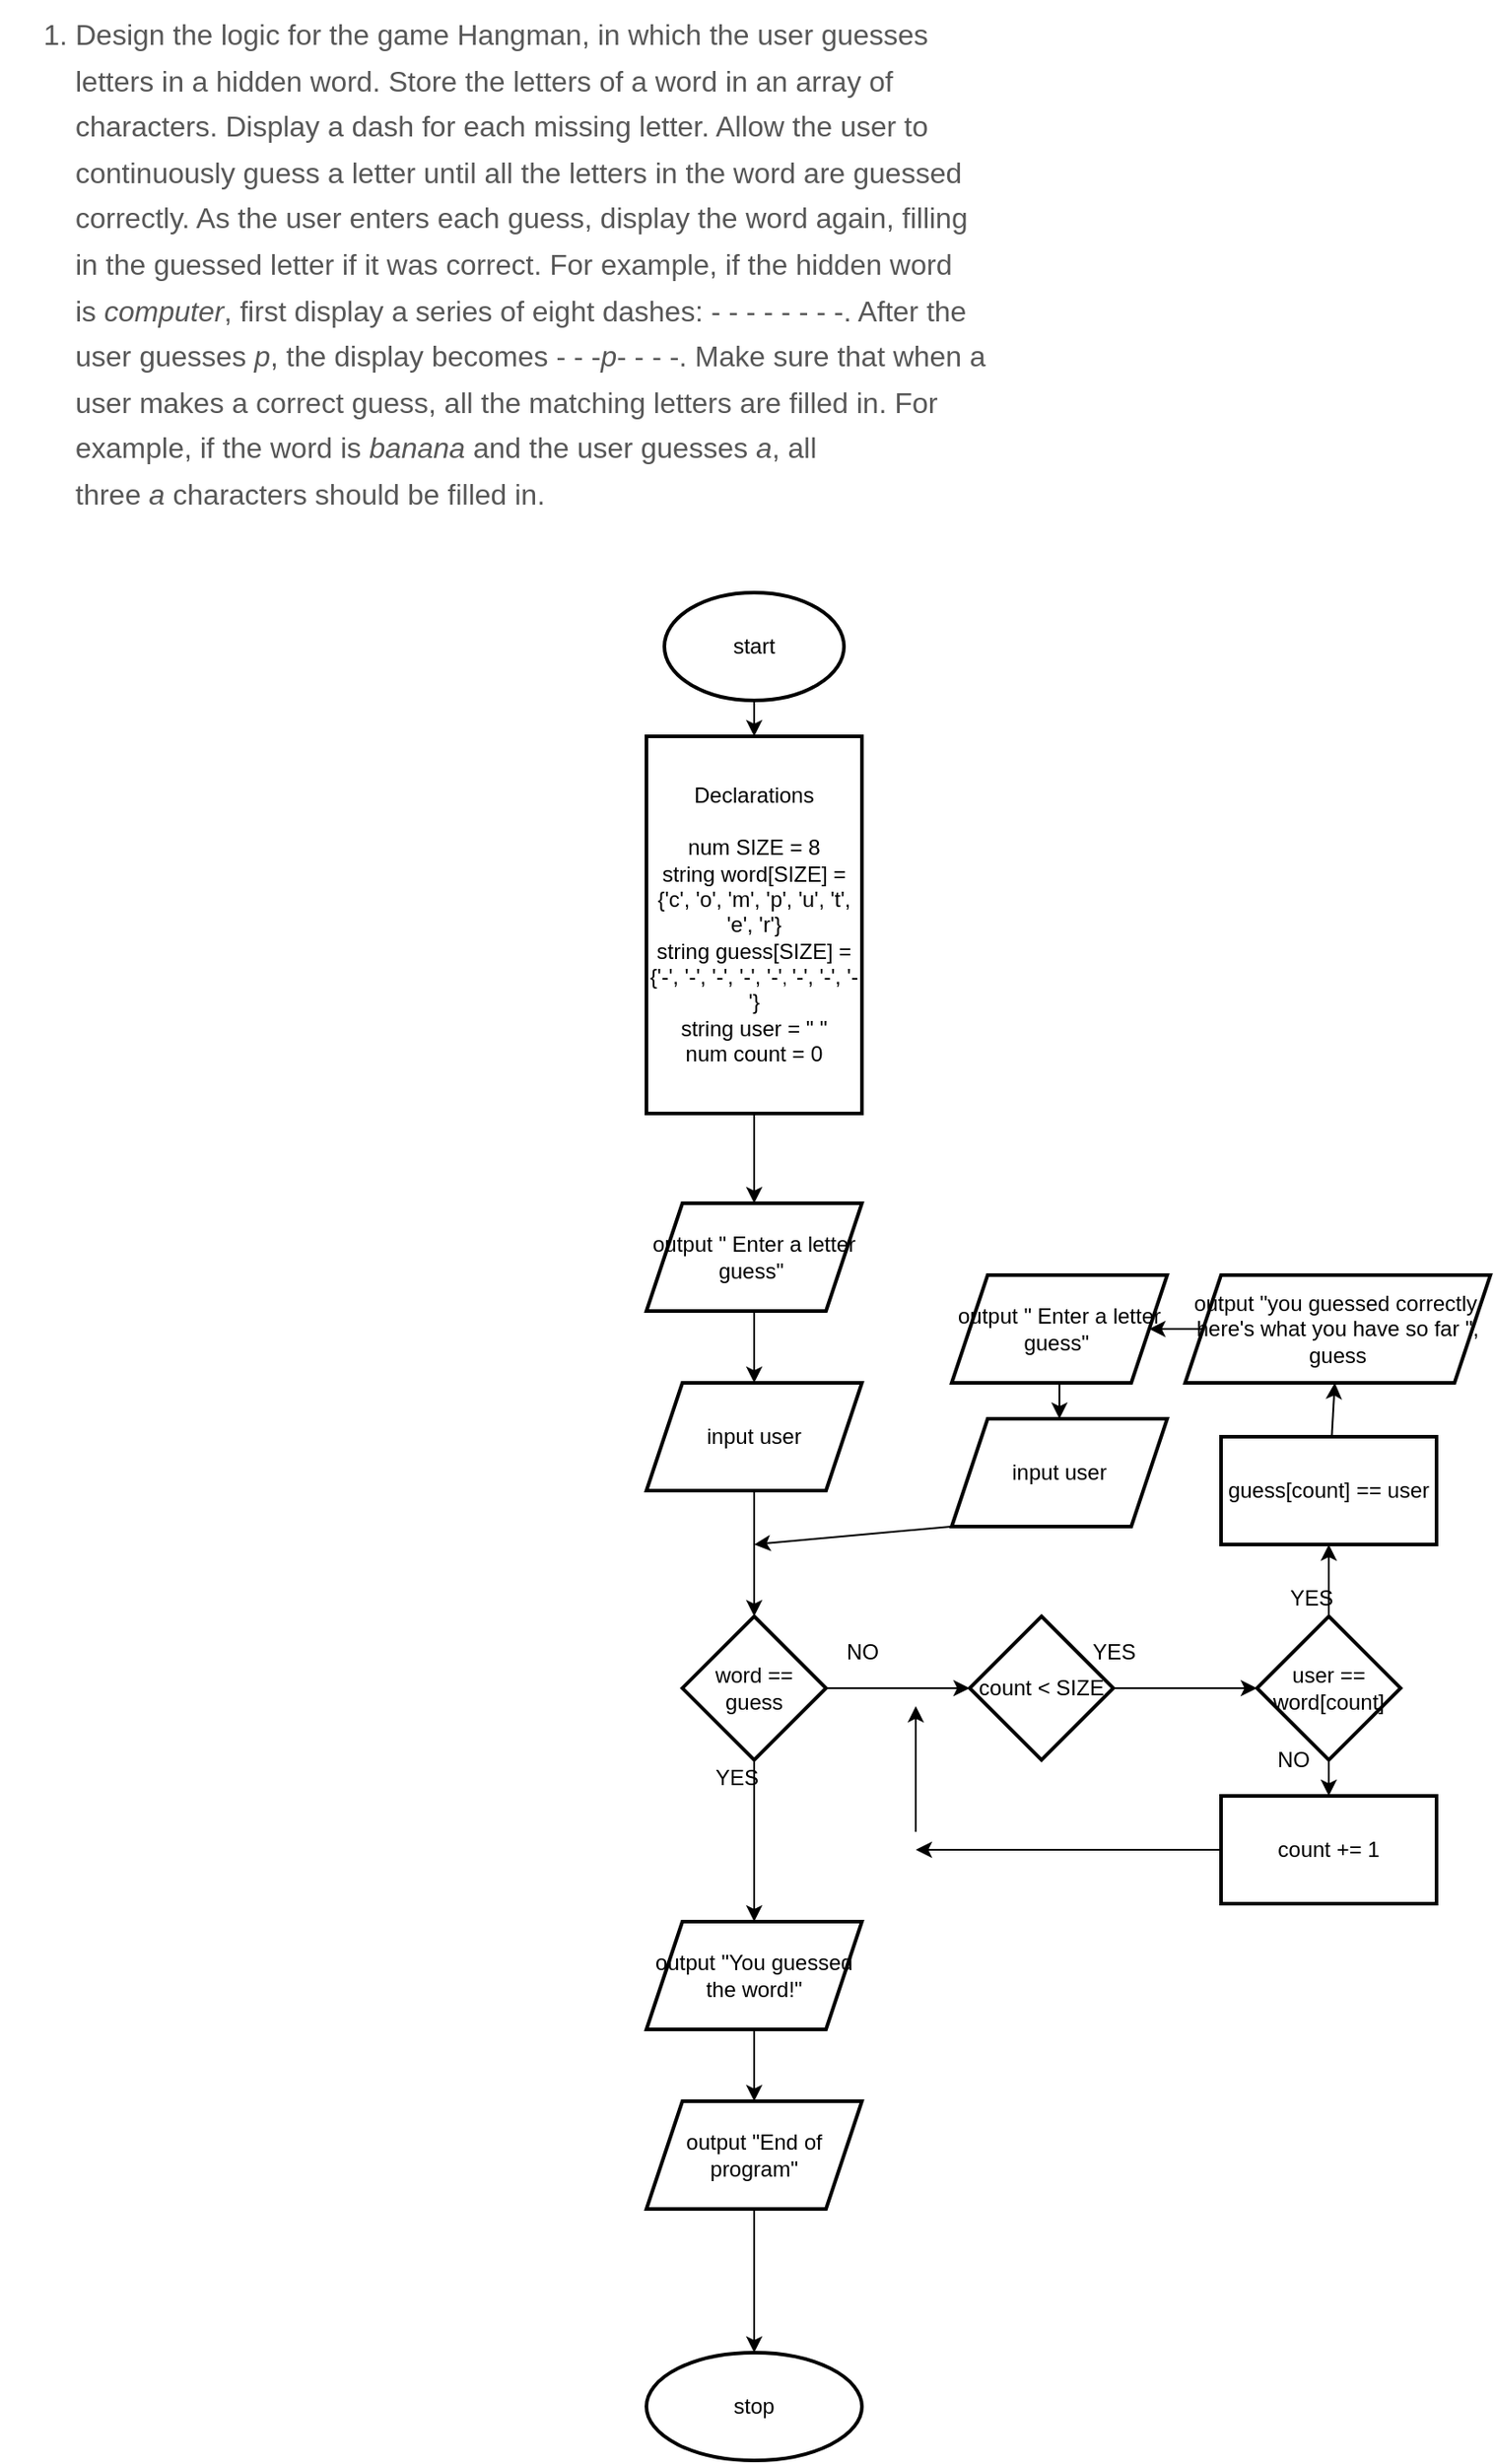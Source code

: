 <mxfile>
    <diagram id="18DhDJPhNVWv7sfqb0ZF" name="Page-1">
        <mxGraphModel dx="1028" dy="705" grid="1" gridSize="10" guides="1" tooltips="1" connect="1" arrows="1" fold="1" page="1" pageScale="1" pageWidth="850" pageHeight="1100" math="0" shadow="0">
            <root>
                <mxCell id="0"/>
                <mxCell id="1" parent="0"/>
                <mxCell id="3" value="&lt;ol id=&quot;DXLCZTA1CMGJUGMLH677&quot; class=&quot;decimal shortanswer&quot; style=&quot;box-sizing: border-box; line-height: 1.8; color: rgb(87, 87, 87); padding: 0px 0px 0px 40px; clear: left; margin: 0px 0px 11px; list-style-type: decimal; font-size: 16px; font-style: normal; font-weight: 400; letter-spacing: normal; text-indent: 0px; text-transform: none; word-spacing: 0px; background-color: rgb(255, 255, 255);&quot;&gt;&lt;li id=&quot;FTPM9VMKAYU9E3MLE597&quot; style=&quot;box-sizing: border-box ; font-family: , &amp;quot;cambria&amp;quot; , &amp;quot;times new roman&amp;quot; , &amp;quot;times&amp;quot; , serif ; line-height: 1.6 ; color: rgb(87 , 87 , 87) ; margin: 0px 0px 10px ; padding: 0px ; list-style: decimal&quot;&gt;&lt;p id=&quot;XPSZ3TNKJW7ZPS9AN044&quot; style=&quot;box-sizing: border-box ; font-family: , &amp;quot;cambria&amp;quot; , &amp;quot;times new roman&amp;quot; , &amp;quot;times&amp;quot; , serif ; line-height: 1.6 ; color: rgb(87 , 87 , 87) ; margin: 0px 0px 15px ; padding: 0px&quot;&gt;Design the logic for the game Hangman, in which the user guesses letters in a hidden word. Store the letters of a word in an array of characters. Display a dash for each missing letter. Allow the user to continuously guess a letter until all the letters in the word are guessed correctly. As the user enters each guess, display the word again, filling in the guessed letter if it was correct. For example, if the hidden word is&lt;span&gt;&amp;nbsp;&lt;/span&gt;&lt;em style=&quot;box-sizing: border-box ; font-style: italic&quot;&gt;computer&lt;/em&gt;, first display a series of eight dashes: - - - - - - - -. After the user guesses&lt;span&gt;&amp;nbsp;&lt;/span&gt;&lt;em style=&quot;box-sizing: border-box ; font-style: italic&quot;&gt;p&lt;/em&gt;, the display becomes - - -&lt;em style=&quot;box-sizing: border-box ; font-style: italic&quot;&gt;p&lt;/em&gt;- - - -. Make sure that when a user makes a correct guess, all the matching letters are filled in. For example, if the word is&lt;span&gt;&amp;nbsp;&lt;/span&gt;&lt;em style=&quot;box-sizing: border-box ; font-style: italic&quot;&gt;banana&lt;/em&gt;&lt;span&gt;&amp;nbsp;&lt;/span&gt;and the user guesses&lt;span&gt;&amp;nbsp;&lt;/span&gt;&lt;em style=&quot;box-sizing: border-box ; font-style: italic&quot;&gt;a&lt;/em&gt;, all three&lt;span&gt;&amp;nbsp;&lt;/span&gt;&lt;em style=&quot;box-sizing: border-box ; font-style: italic&quot;&gt;a&lt;/em&gt;&lt;span&gt;&amp;nbsp;&lt;/span&gt;characters should be filled in.&lt;/p&gt;&lt;/li&gt;&lt;/ol&gt;" style="text;whiteSpace=wrap;html=1;" vertex="1" parent="1">
                    <mxGeometry width="550" height="340" as="geometry"/>
                </mxCell>
                <mxCell id="6" value="" style="edgeStyle=none;html=1;" edge="1" parent="1" source="4" target="5">
                    <mxGeometry relative="1" as="geometry"/>
                </mxCell>
                <mxCell id="4" value="start" style="strokeWidth=2;html=1;shape=mxgraph.flowchart.start_1;whiteSpace=wrap;" vertex="1" parent="1">
                    <mxGeometry x="370" y="330" width="100" height="60" as="geometry"/>
                </mxCell>
                <mxCell id="8" value="" style="edgeStyle=none;html=1;" edge="1" parent="1" source="5" target="7">
                    <mxGeometry relative="1" as="geometry"/>
                </mxCell>
                <mxCell id="5" value="Declarations&lt;br&gt;&lt;br&gt;num SIZE = 8&lt;br&gt;string word[SIZE] = {'c', 'o', 'm', 'p', 'u', 't', 'e', 'r'}&lt;br&gt;string guess[SIZE] = {'-', '-', '-', '-', '-'&lt;span style=&quot;font-size: 10px&quot;&gt;,&amp;nbsp;&lt;/span&gt;'-', '-', '-'}&lt;br&gt;string user = &quot; &quot;&lt;br&gt;num count = 0" style="whiteSpace=wrap;html=1;strokeWidth=2;" vertex="1" parent="1">
                    <mxGeometry x="360" y="410" width="120" height="210" as="geometry"/>
                </mxCell>
                <mxCell id="10" value="" style="edgeStyle=none;html=1;" edge="1" parent="1" source="7" target="9">
                    <mxGeometry relative="1" as="geometry"/>
                </mxCell>
                <mxCell id="7" value="output &quot; Enter a letter guess&quot;&amp;nbsp;" style="shape=parallelogram;perimeter=parallelogramPerimeter;whiteSpace=wrap;html=1;fixedSize=1;strokeWidth=2;" vertex="1" parent="1">
                    <mxGeometry x="360" y="670" width="120" height="60" as="geometry"/>
                </mxCell>
                <mxCell id="12" value="" style="edgeStyle=none;html=1;" edge="1" parent="1" source="9" target="11">
                    <mxGeometry relative="1" as="geometry"/>
                </mxCell>
                <mxCell id="9" value="input user" style="shape=parallelogram;perimeter=parallelogramPerimeter;whiteSpace=wrap;html=1;fixedSize=1;strokeWidth=2;" vertex="1" parent="1">
                    <mxGeometry x="360" y="770" width="120" height="60" as="geometry"/>
                </mxCell>
                <mxCell id="14" value="" style="edgeStyle=none;html=1;" edge="1" parent="1" source="11" target="13">
                    <mxGeometry relative="1" as="geometry"/>
                </mxCell>
                <mxCell id="17" value="" style="edgeStyle=none;html=1;" edge="1" parent="1" source="11" target="16">
                    <mxGeometry relative="1" as="geometry"/>
                </mxCell>
                <mxCell id="11" value="word == guess" style="rhombus;whiteSpace=wrap;html=1;strokeWidth=2;" vertex="1" parent="1">
                    <mxGeometry x="380" y="900" width="80" height="80" as="geometry"/>
                </mxCell>
                <mxCell id="24" value="" style="edgeStyle=none;html=1;" edge="1" parent="1" source="13" target="23">
                    <mxGeometry relative="1" as="geometry"/>
                </mxCell>
                <mxCell id="13" value="count &amp;lt; SIZE" style="rhombus;whiteSpace=wrap;html=1;strokeWidth=2;" vertex="1" parent="1">
                    <mxGeometry x="540" y="900" width="80" height="80" as="geometry"/>
                </mxCell>
                <mxCell id="15" value="NO" style="text;html=1;align=center;verticalAlign=middle;resizable=0;points=[];autosize=1;strokeColor=none;fillColor=none;" vertex="1" parent="1">
                    <mxGeometry x="465" y="910" width="30" height="20" as="geometry"/>
                </mxCell>
                <mxCell id="20" value="" style="edgeStyle=none;html=1;" edge="1" parent="1" source="16" target="19">
                    <mxGeometry relative="1" as="geometry"/>
                </mxCell>
                <mxCell id="16" value="output &quot;You guessed the word!&quot;" style="shape=parallelogram;perimeter=parallelogramPerimeter;whiteSpace=wrap;html=1;fixedSize=1;strokeWidth=2;" vertex="1" parent="1">
                    <mxGeometry x="360" y="1070" width="120" height="60" as="geometry"/>
                </mxCell>
                <mxCell id="18" value="YES" style="text;html=1;align=center;verticalAlign=middle;resizable=0;points=[];autosize=1;strokeColor=none;fillColor=none;" vertex="1" parent="1">
                    <mxGeometry x="390" y="980" width="40" height="20" as="geometry"/>
                </mxCell>
                <mxCell id="22" value="" style="edgeStyle=none;html=1;" edge="1" parent="1" source="19" target="21">
                    <mxGeometry relative="1" as="geometry"/>
                </mxCell>
                <mxCell id="19" value="output &quot;End of program&quot;" style="shape=parallelogram;perimeter=parallelogramPerimeter;whiteSpace=wrap;html=1;fixedSize=1;strokeWidth=2;" vertex="1" parent="1">
                    <mxGeometry x="360" y="1170" width="120" height="60" as="geometry"/>
                </mxCell>
                <mxCell id="21" value="stop" style="ellipse;whiteSpace=wrap;html=1;strokeWidth=2;" vertex="1" parent="1">
                    <mxGeometry x="360" y="1310" width="120" height="60" as="geometry"/>
                </mxCell>
                <mxCell id="26" value="" style="edgeStyle=none;html=1;" edge="1" parent="1" source="23" target="25">
                    <mxGeometry relative="1" as="geometry"/>
                </mxCell>
                <mxCell id="37" value="" style="edgeStyle=none;html=1;" edge="1" parent="1" source="23" target="36">
                    <mxGeometry relative="1" as="geometry"/>
                </mxCell>
                <mxCell id="23" value="user == word[count]" style="rhombus;whiteSpace=wrap;html=1;strokeWidth=2;" vertex="1" parent="1">
                    <mxGeometry x="700" y="900" width="80" height="80" as="geometry"/>
                </mxCell>
                <mxCell id="28" value="" style="edgeStyle=none;html=1;" edge="1" parent="1" source="25" target="27">
                    <mxGeometry relative="1" as="geometry"/>
                </mxCell>
                <mxCell id="25" value="guess[count] == user" style="whiteSpace=wrap;html=1;strokeWidth=2;" vertex="1" parent="1">
                    <mxGeometry x="680" y="800" width="120" height="60" as="geometry"/>
                </mxCell>
                <mxCell id="30" value="" style="edgeStyle=none;html=1;" edge="1" parent="1" source="27" target="29">
                    <mxGeometry relative="1" as="geometry"/>
                </mxCell>
                <mxCell id="27" value="output &quot;you guessed correctly, here's what you have so far &quot;, guess" style="shape=parallelogram;perimeter=parallelogramPerimeter;whiteSpace=wrap;html=1;fixedSize=1;strokeWidth=2;" vertex="1" parent="1">
                    <mxGeometry x="660" y="710" width="170" height="60" as="geometry"/>
                </mxCell>
                <mxCell id="32" value="" style="edgeStyle=none;html=1;" edge="1" parent="1" source="29" target="31">
                    <mxGeometry relative="1" as="geometry"/>
                </mxCell>
                <mxCell id="29" value="output &quot; Enter a letter guess&quot;&amp;nbsp;" style="shape=parallelogram;perimeter=parallelogramPerimeter;whiteSpace=wrap;html=1;fixedSize=1;strokeWidth=2;" vertex="1" parent="1">
                    <mxGeometry x="530" y="710" width="120" height="60" as="geometry"/>
                </mxCell>
                <mxCell id="33" style="edgeStyle=none;html=1;exitX=0;exitY=1;exitDx=0;exitDy=0;" edge="1" parent="1" source="31">
                    <mxGeometry relative="1" as="geometry">
                        <mxPoint x="420" y="860" as="targetPoint"/>
                    </mxGeometry>
                </mxCell>
                <mxCell id="31" value="input user" style="shape=parallelogram;perimeter=parallelogramPerimeter;whiteSpace=wrap;html=1;fixedSize=1;strokeWidth=2;" vertex="1" parent="1">
                    <mxGeometry x="530" y="790" width="120" height="60" as="geometry"/>
                </mxCell>
                <mxCell id="34" value="YES" style="text;html=1;align=center;verticalAlign=middle;resizable=0;points=[];autosize=1;strokeColor=none;fillColor=none;" vertex="1" parent="1">
                    <mxGeometry x="600" y="910" width="40" height="20" as="geometry"/>
                </mxCell>
                <mxCell id="35" value="YES" style="text;html=1;align=center;verticalAlign=middle;resizable=0;points=[];autosize=1;strokeColor=none;fillColor=none;" vertex="1" parent="1">
                    <mxGeometry x="710" y="880" width="40" height="20" as="geometry"/>
                </mxCell>
                <mxCell id="39" style="edgeStyle=none;html=1;exitX=0;exitY=0.5;exitDx=0;exitDy=0;" edge="1" parent="1" source="36">
                    <mxGeometry relative="1" as="geometry">
                        <mxPoint x="510" y="1030" as="targetPoint"/>
                    </mxGeometry>
                </mxCell>
                <mxCell id="36" value="count += 1" style="whiteSpace=wrap;html=1;strokeWidth=2;" vertex="1" parent="1">
                    <mxGeometry x="680" y="1000" width="120" height="60" as="geometry"/>
                </mxCell>
                <mxCell id="38" value="NO" style="text;html=1;align=center;verticalAlign=middle;resizable=0;points=[];autosize=1;strokeColor=none;fillColor=none;" vertex="1" parent="1">
                    <mxGeometry x="705" y="970" width="30" height="20" as="geometry"/>
                </mxCell>
                <mxCell id="40" value="" style="endArrow=classic;html=1;" edge="1" parent="1">
                    <mxGeometry width="50" height="50" relative="1" as="geometry">
                        <mxPoint x="510" y="1020" as="sourcePoint"/>
                        <mxPoint x="510" y="950" as="targetPoint"/>
                    </mxGeometry>
                </mxCell>
            </root>
        </mxGraphModel>
    </diagram>
</mxfile>